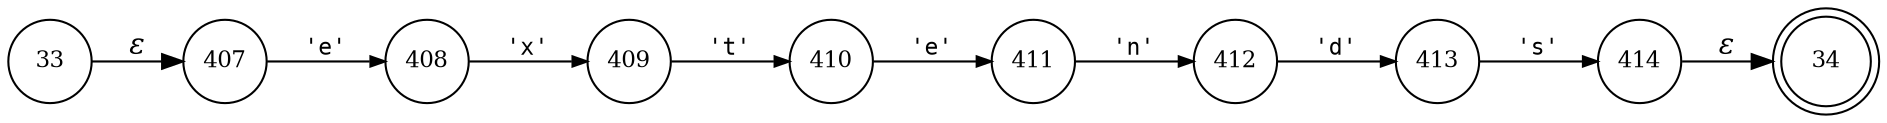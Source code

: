 digraph ATN {
rankdir=LR;
s34[fontsize=11, label="34", shape=doublecircle, fixedsize=true, width=.6];
s33[fontsize=11,label="33", shape=circle, fixedsize=true, width=.55, peripheries=1];
s407[fontsize=11,label="407", shape=circle, fixedsize=true, width=.55, peripheries=1];
s408[fontsize=11,label="408", shape=circle, fixedsize=true, width=.55, peripheries=1];
s409[fontsize=11,label="409", shape=circle, fixedsize=true, width=.55, peripheries=1];
s410[fontsize=11,label="410", shape=circle, fixedsize=true, width=.55, peripheries=1];
s411[fontsize=11,label="411", shape=circle, fixedsize=true, width=.55, peripheries=1];
s412[fontsize=11,label="412", shape=circle, fixedsize=true, width=.55, peripheries=1];
s413[fontsize=11,label="413", shape=circle, fixedsize=true, width=.55, peripheries=1];
s414[fontsize=11,label="414", shape=circle, fixedsize=true, width=.55, peripheries=1];
s33 -> s407 [fontname="Times-Italic", label="&epsilon;"];
s407 -> s408 [fontsize=11, fontname="Courier", arrowsize=.7, label = "'e'", arrowhead = normal];
s408 -> s409 [fontsize=11, fontname="Courier", arrowsize=.7, label = "'x'", arrowhead = normal];
s409 -> s410 [fontsize=11, fontname="Courier", arrowsize=.7, label = "'t'", arrowhead = normal];
s410 -> s411 [fontsize=11, fontname="Courier", arrowsize=.7, label = "'e'", arrowhead = normal];
s411 -> s412 [fontsize=11, fontname="Courier", arrowsize=.7, label = "'n'", arrowhead = normal];
s412 -> s413 [fontsize=11, fontname="Courier", arrowsize=.7, label = "'d'", arrowhead = normal];
s413 -> s414 [fontsize=11, fontname="Courier", arrowsize=.7, label = "'s'", arrowhead = normal];
s414 -> s34 [fontname="Times-Italic", label="&epsilon;"];
}